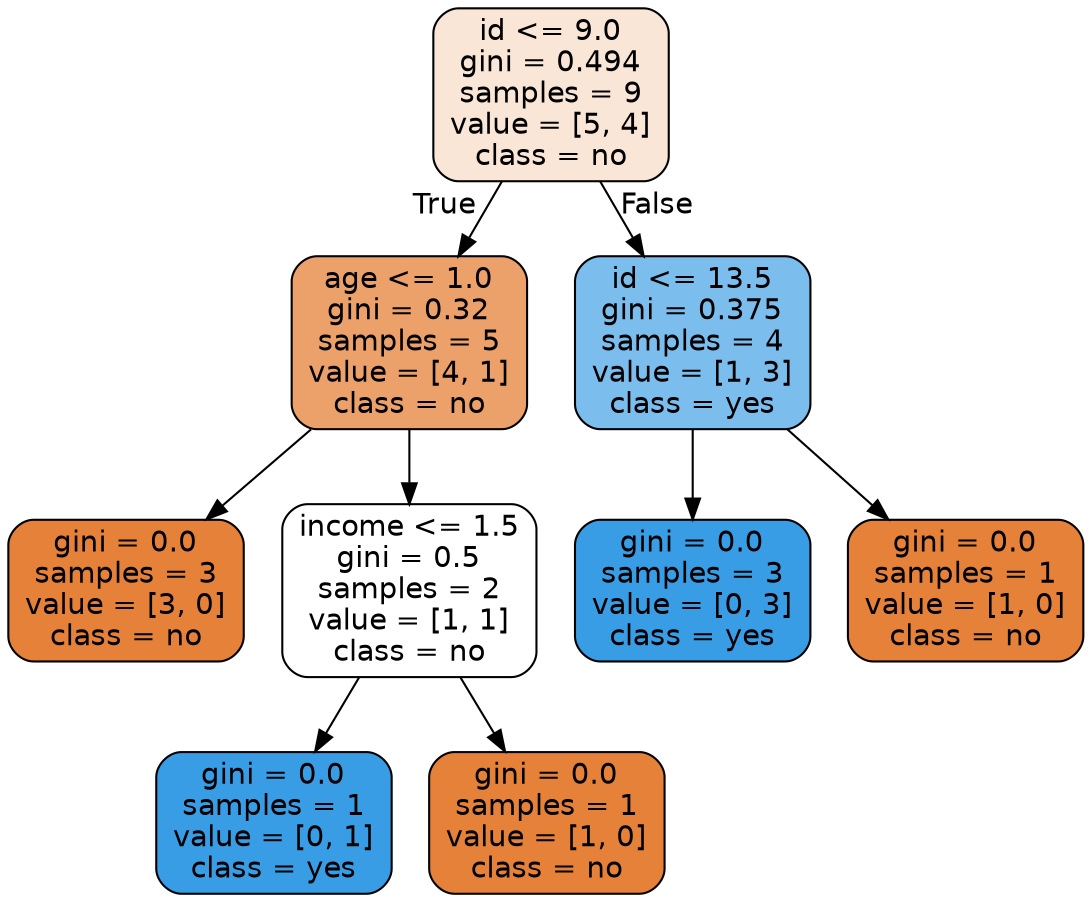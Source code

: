 digraph Tree {
node [shape=box, style="filled, rounded", color="black", fontname=helvetica] ;
edge [fontname=helvetica] ;
0 [label="id <= 9.0\ngini = 0.494\nsamples = 9\nvalue = [5, 4]\nclass = no", fillcolor="#fae6d7"] ;
1 [label="age <= 1.0\ngini = 0.32\nsamples = 5\nvalue = [4, 1]\nclass = no", fillcolor="#eca06a"] ;
0 -> 1 [labeldistance=2.5, labelangle=45, headlabel="True"] ;
2 [label="gini = 0.0\nsamples = 3\nvalue = [3, 0]\nclass = no", fillcolor="#e58139"] ;
1 -> 2 ;
3 [label="income <= 1.5\ngini = 0.5\nsamples = 2\nvalue = [1, 1]\nclass = no", fillcolor="#ffffff"] ;
1 -> 3 ;
4 [label="gini = 0.0\nsamples = 1\nvalue = [0, 1]\nclass = yes", fillcolor="#399de5"] ;
3 -> 4 ;
5 [label="gini = 0.0\nsamples = 1\nvalue = [1, 0]\nclass = no", fillcolor="#e58139"] ;
3 -> 5 ;
6 [label="id <= 13.5\ngini = 0.375\nsamples = 4\nvalue = [1, 3]\nclass = yes", fillcolor="#7bbeee"] ;
0 -> 6 [labeldistance=2.5, labelangle=-45, headlabel="False"] ;
7 [label="gini = 0.0\nsamples = 3\nvalue = [0, 3]\nclass = yes", fillcolor="#399de5"] ;
6 -> 7 ;
8 [label="gini = 0.0\nsamples = 1\nvalue = [1, 0]\nclass = no", fillcolor="#e58139"] ;
6 -> 8 ;
}
